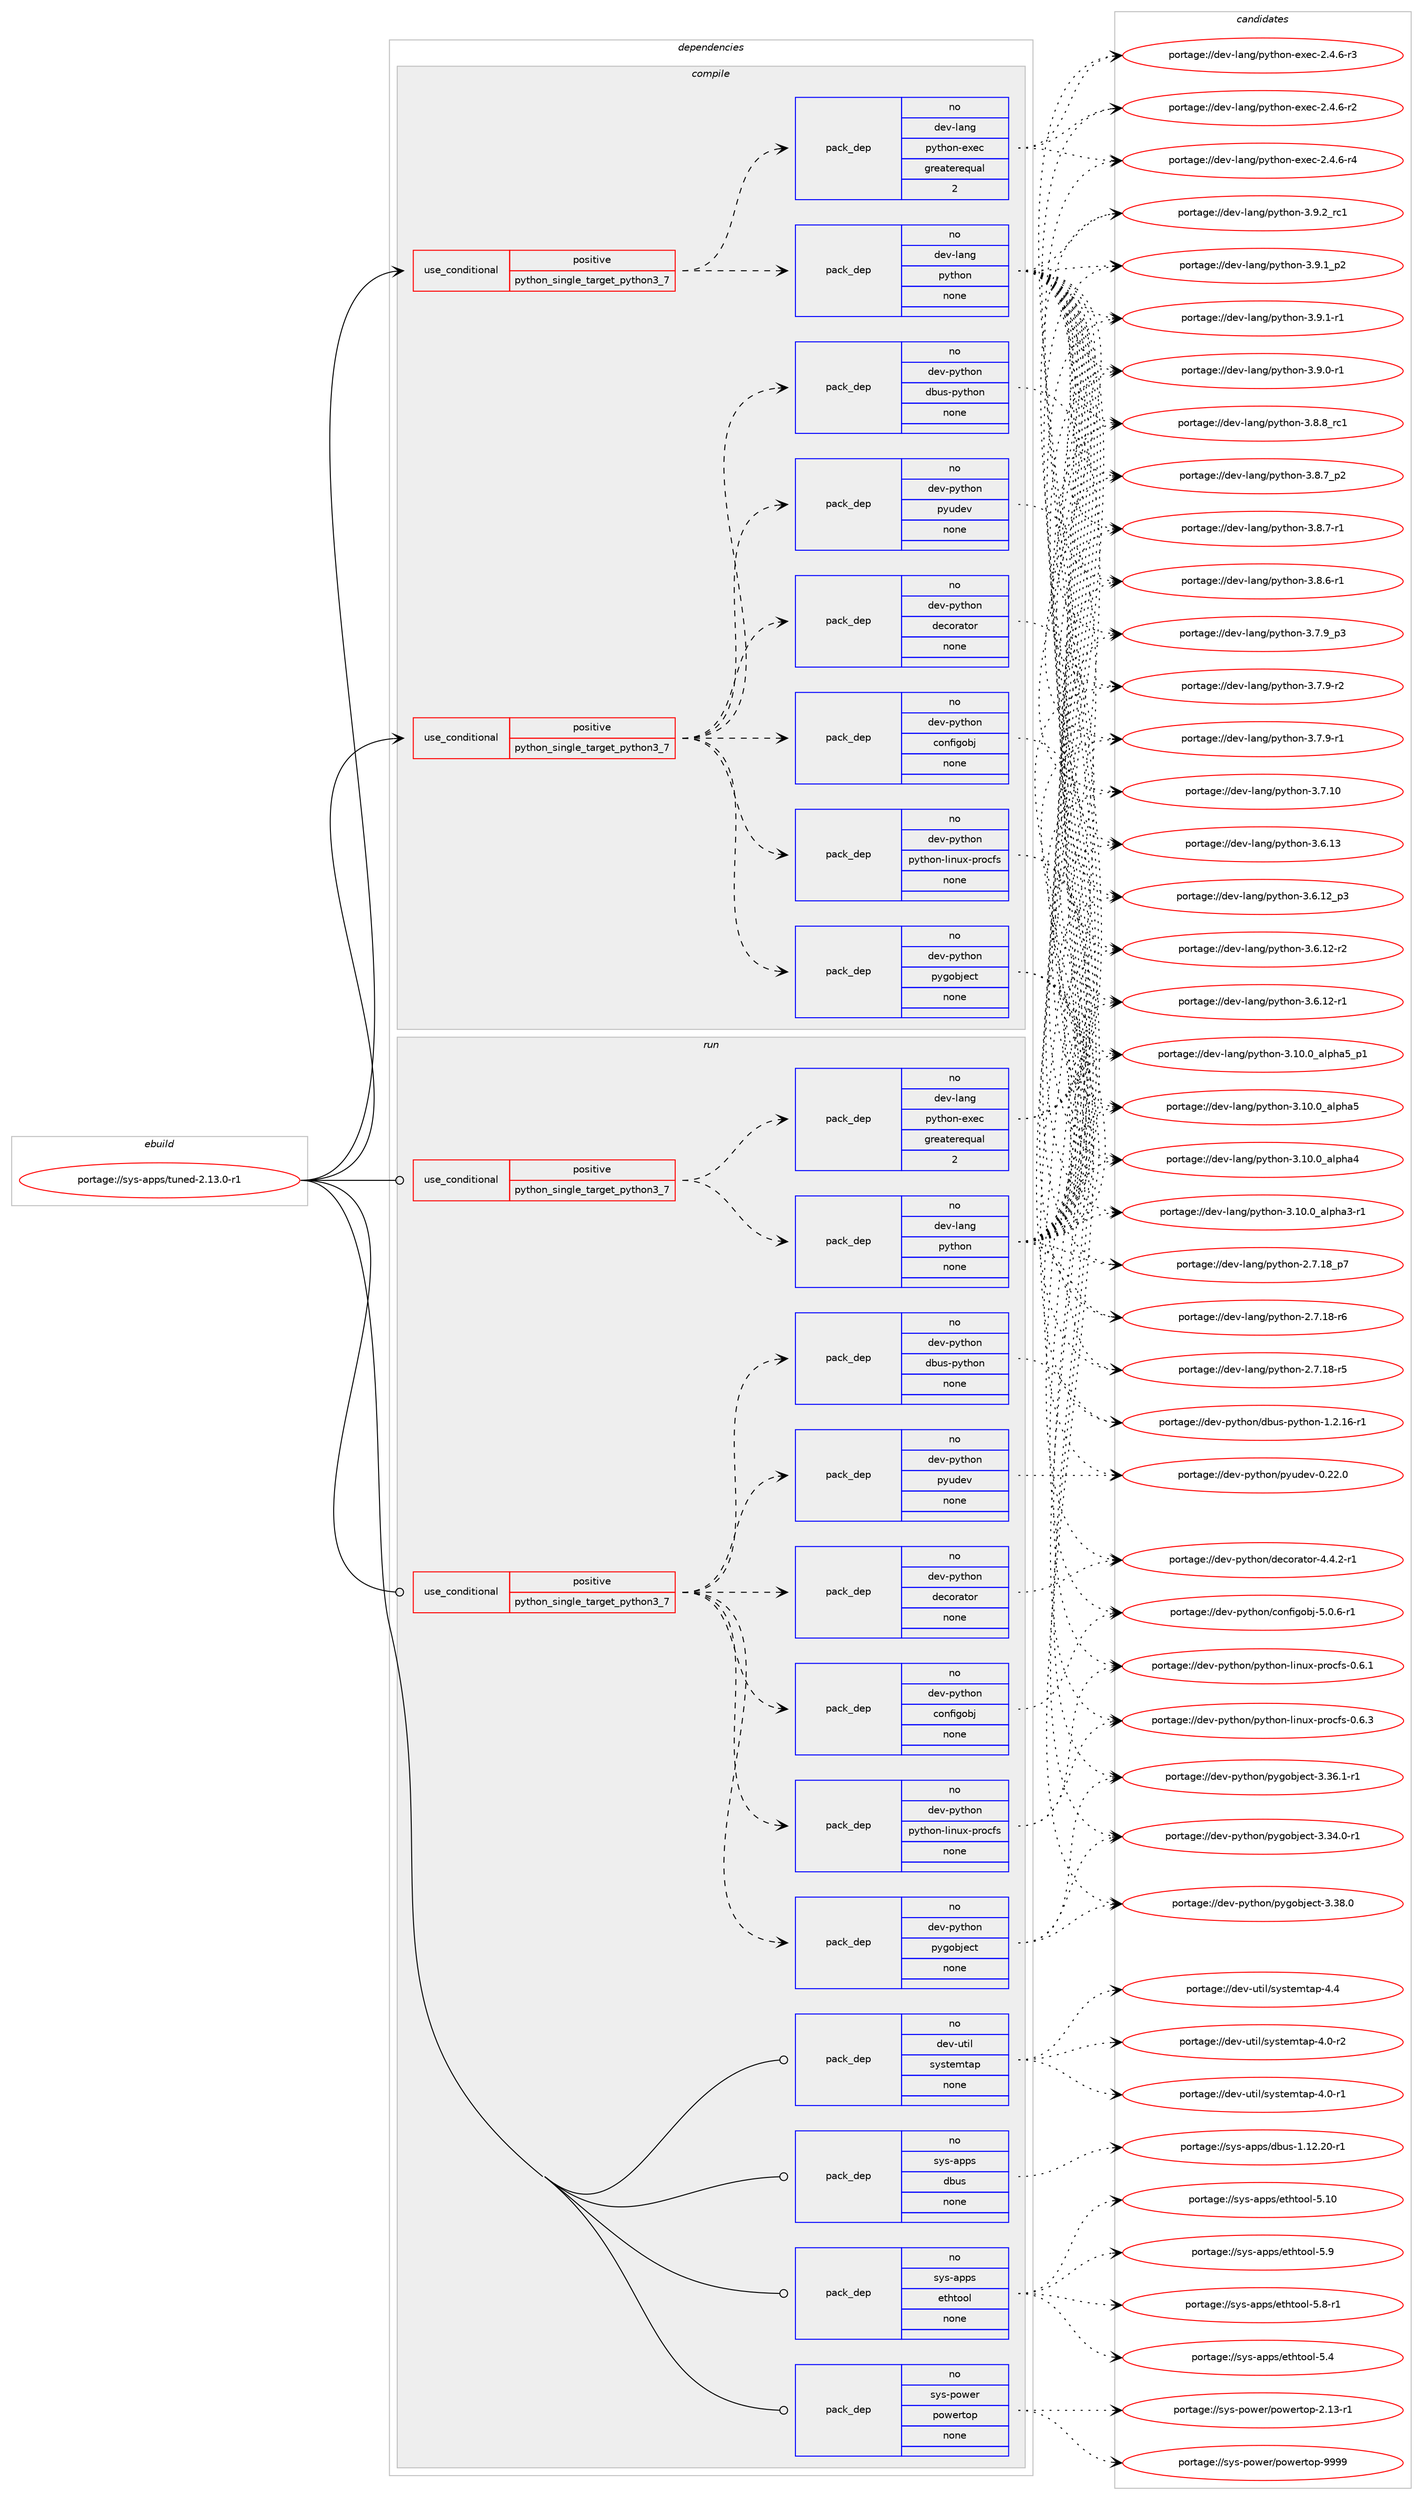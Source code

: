 digraph prolog {

# *************
# Graph options
# *************

newrank=true;
concentrate=true;
compound=true;
graph [rankdir=LR,fontname=Helvetica,fontsize=10,ranksep=1.5];#, ranksep=2.5, nodesep=0.2];
edge  [arrowhead=vee];
node  [fontname=Helvetica,fontsize=10];

# **********
# The ebuild
# **********

subgraph cluster_leftcol {
color=gray;
rank=same;
label=<<i>ebuild</i>>;
id [label="portage://sys-apps/tuned-2.13.0-r1", color=red, width=4, href="../sys-apps/tuned-2.13.0-r1.svg"];
}

# ****************
# The dependencies
# ****************

subgraph cluster_midcol {
color=gray;
label=<<i>dependencies</i>>;
subgraph cluster_compile {
fillcolor="#eeeeee";
style=filled;
label=<<i>compile</i>>;
subgraph cond1932 {
dependency7011 [label=<<TABLE BORDER="0" CELLBORDER="1" CELLSPACING="0" CELLPADDING="4"><TR><TD ROWSPAN="3" CELLPADDING="10">use_conditional</TD></TR><TR><TD>positive</TD></TR><TR><TD>python_single_target_python3_7</TD></TR></TABLE>>, shape=none, color=red];
subgraph pack5004 {
dependency7012 [label=<<TABLE BORDER="0" CELLBORDER="1" CELLSPACING="0" CELLPADDING="4" WIDTH="220"><TR><TD ROWSPAN="6" CELLPADDING="30">pack_dep</TD></TR><TR><TD WIDTH="110">no</TD></TR><TR><TD>dev-lang</TD></TR><TR><TD>python</TD></TR><TR><TD>none</TD></TR><TR><TD></TD></TR></TABLE>>, shape=none, color=blue];
}
dependency7011:e -> dependency7012:w [weight=20,style="dashed",arrowhead="vee"];
subgraph pack5005 {
dependency7013 [label=<<TABLE BORDER="0" CELLBORDER="1" CELLSPACING="0" CELLPADDING="4" WIDTH="220"><TR><TD ROWSPAN="6" CELLPADDING="30">pack_dep</TD></TR><TR><TD WIDTH="110">no</TD></TR><TR><TD>dev-lang</TD></TR><TR><TD>python-exec</TD></TR><TR><TD>greaterequal</TD></TR><TR><TD>2</TD></TR></TABLE>>, shape=none, color=blue];
}
dependency7011:e -> dependency7013:w [weight=20,style="dashed",arrowhead="vee"];
}
id:e -> dependency7011:w [weight=20,style="solid",arrowhead="vee"];
subgraph cond1933 {
dependency7014 [label=<<TABLE BORDER="0" CELLBORDER="1" CELLSPACING="0" CELLPADDING="4"><TR><TD ROWSPAN="3" CELLPADDING="10">use_conditional</TD></TR><TR><TD>positive</TD></TR><TR><TD>python_single_target_python3_7</TD></TR></TABLE>>, shape=none, color=red];
subgraph pack5006 {
dependency7015 [label=<<TABLE BORDER="0" CELLBORDER="1" CELLSPACING="0" CELLPADDING="4" WIDTH="220"><TR><TD ROWSPAN="6" CELLPADDING="30">pack_dep</TD></TR><TR><TD WIDTH="110">no</TD></TR><TR><TD>dev-python</TD></TR><TR><TD>configobj</TD></TR><TR><TD>none</TD></TR><TR><TD></TD></TR></TABLE>>, shape=none, color=blue];
}
dependency7014:e -> dependency7015:w [weight=20,style="dashed",arrowhead="vee"];
subgraph pack5007 {
dependency7016 [label=<<TABLE BORDER="0" CELLBORDER="1" CELLSPACING="0" CELLPADDING="4" WIDTH="220"><TR><TD ROWSPAN="6" CELLPADDING="30">pack_dep</TD></TR><TR><TD WIDTH="110">no</TD></TR><TR><TD>dev-python</TD></TR><TR><TD>decorator</TD></TR><TR><TD>none</TD></TR><TR><TD></TD></TR></TABLE>>, shape=none, color=blue];
}
dependency7014:e -> dependency7016:w [weight=20,style="dashed",arrowhead="vee"];
subgraph pack5008 {
dependency7017 [label=<<TABLE BORDER="0" CELLBORDER="1" CELLSPACING="0" CELLPADDING="4" WIDTH="220"><TR><TD ROWSPAN="6" CELLPADDING="30">pack_dep</TD></TR><TR><TD WIDTH="110">no</TD></TR><TR><TD>dev-python</TD></TR><TR><TD>pyudev</TD></TR><TR><TD>none</TD></TR><TR><TD></TD></TR></TABLE>>, shape=none, color=blue];
}
dependency7014:e -> dependency7017:w [weight=20,style="dashed",arrowhead="vee"];
subgraph pack5009 {
dependency7018 [label=<<TABLE BORDER="0" CELLBORDER="1" CELLSPACING="0" CELLPADDING="4" WIDTH="220"><TR><TD ROWSPAN="6" CELLPADDING="30">pack_dep</TD></TR><TR><TD WIDTH="110">no</TD></TR><TR><TD>dev-python</TD></TR><TR><TD>dbus-python</TD></TR><TR><TD>none</TD></TR><TR><TD></TD></TR></TABLE>>, shape=none, color=blue];
}
dependency7014:e -> dependency7018:w [weight=20,style="dashed",arrowhead="vee"];
subgraph pack5010 {
dependency7019 [label=<<TABLE BORDER="0" CELLBORDER="1" CELLSPACING="0" CELLPADDING="4" WIDTH="220"><TR><TD ROWSPAN="6" CELLPADDING="30">pack_dep</TD></TR><TR><TD WIDTH="110">no</TD></TR><TR><TD>dev-python</TD></TR><TR><TD>pygobject</TD></TR><TR><TD>none</TD></TR><TR><TD></TD></TR></TABLE>>, shape=none, color=blue];
}
dependency7014:e -> dependency7019:w [weight=20,style="dashed",arrowhead="vee"];
subgraph pack5011 {
dependency7020 [label=<<TABLE BORDER="0" CELLBORDER="1" CELLSPACING="0" CELLPADDING="4" WIDTH="220"><TR><TD ROWSPAN="6" CELLPADDING="30">pack_dep</TD></TR><TR><TD WIDTH="110">no</TD></TR><TR><TD>dev-python</TD></TR><TR><TD>python-linux-procfs</TD></TR><TR><TD>none</TD></TR><TR><TD></TD></TR></TABLE>>, shape=none, color=blue];
}
dependency7014:e -> dependency7020:w [weight=20,style="dashed",arrowhead="vee"];
}
id:e -> dependency7014:w [weight=20,style="solid",arrowhead="vee"];
}
subgraph cluster_compileandrun {
fillcolor="#eeeeee";
style=filled;
label=<<i>compile and run</i>>;
}
subgraph cluster_run {
fillcolor="#eeeeee";
style=filled;
label=<<i>run</i>>;
subgraph cond1934 {
dependency7021 [label=<<TABLE BORDER="0" CELLBORDER="1" CELLSPACING="0" CELLPADDING="4"><TR><TD ROWSPAN="3" CELLPADDING="10">use_conditional</TD></TR><TR><TD>positive</TD></TR><TR><TD>python_single_target_python3_7</TD></TR></TABLE>>, shape=none, color=red];
subgraph pack5012 {
dependency7022 [label=<<TABLE BORDER="0" CELLBORDER="1" CELLSPACING="0" CELLPADDING="4" WIDTH="220"><TR><TD ROWSPAN="6" CELLPADDING="30">pack_dep</TD></TR><TR><TD WIDTH="110">no</TD></TR><TR><TD>dev-lang</TD></TR><TR><TD>python</TD></TR><TR><TD>none</TD></TR><TR><TD></TD></TR></TABLE>>, shape=none, color=blue];
}
dependency7021:e -> dependency7022:w [weight=20,style="dashed",arrowhead="vee"];
subgraph pack5013 {
dependency7023 [label=<<TABLE BORDER="0" CELLBORDER="1" CELLSPACING="0" CELLPADDING="4" WIDTH="220"><TR><TD ROWSPAN="6" CELLPADDING="30">pack_dep</TD></TR><TR><TD WIDTH="110">no</TD></TR><TR><TD>dev-lang</TD></TR><TR><TD>python-exec</TD></TR><TR><TD>greaterequal</TD></TR><TR><TD>2</TD></TR></TABLE>>, shape=none, color=blue];
}
dependency7021:e -> dependency7023:w [weight=20,style="dashed",arrowhead="vee"];
}
id:e -> dependency7021:w [weight=20,style="solid",arrowhead="odot"];
subgraph cond1935 {
dependency7024 [label=<<TABLE BORDER="0" CELLBORDER="1" CELLSPACING="0" CELLPADDING="4"><TR><TD ROWSPAN="3" CELLPADDING="10">use_conditional</TD></TR><TR><TD>positive</TD></TR><TR><TD>python_single_target_python3_7</TD></TR></TABLE>>, shape=none, color=red];
subgraph pack5014 {
dependency7025 [label=<<TABLE BORDER="0" CELLBORDER="1" CELLSPACING="0" CELLPADDING="4" WIDTH="220"><TR><TD ROWSPAN="6" CELLPADDING="30">pack_dep</TD></TR><TR><TD WIDTH="110">no</TD></TR><TR><TD>dev-python</TD></TR><TR><TD>configobj</TD></TR><TR><TD>none</TD></TR><TR><TD></TD></TR></TABLE>>, shape=none, color=blue];
}
dependency7024:e -> dependency7025:w [weight=20,style="dashed",arrowhead="vee"];
subgraph pack5015 {
dependency7026 [label=<<TABLE BORDER="0" CELLBORDER="1" CELLSPACING="0" CELLPADDING="4" WIDTH="220"><TR><TD ROWSPAN="6" CELLPADDING="30">pack_dep</TD></TR><TR><TD WIDTH="110">no</TD></TR><TR><TD>dev-python</TD></TR><TR><TD>decorator</TD></TR><TR><TD>none</TD></TR><TR><TD></TD></TR></TABLE>>, shape=none, color=blue];
}
dependency7024:e -> dependency7026:w [weight=20,style="dashed",arrowhead="vee"];
subgraph pack5016 {
dependency7027 [label=<<TABLE BORDER="0" CELLBORDER="1" CELLSPACING="0" CELLPADDING="4" WIDTH="220"><TR><TD ROWSPAN="6" CELLPADDING="30">pack_dep</TD></TR><TR><TD WIDTH="110">no</TD></TR><TR><TD>dev-python</TD></TR><TR><TD>pyudev</TD></TR><TR><TD>none</TD></TR><TR><TD></TD></TR></TABLE>>, shape=none, color=blue];
}
dependency7024:e -> dependency7027:w [weight=20,style="dashed",arrowhead="vee"];
subgraph pack5017 {
dependency7028 [label=<<TABLE BORDER="0" CELLBORDER="1" CELLSPACING="0" CELLPADDING="4" WIDTH="220"><TR><TD ROWSPAN="6" CELLPADDING="30">pack_dep</TD></TR><TR><TD WIDTH="110">no</TD></TR><TR><TD>dev-python</TD></TR><TR><TD>dbus-python</TD></TR><TR><TD>none</TD></TR><TR><TD></TD></TR></TABLE>>, shape=none, color=blue];
}
dependency7024:e -> dependency7028:w [weight=20,style="dashed",arrowhead="vee"];
subgraph pack5018 {
dependency7029 [label=<<TABLE BORDER="0" CELLBORDER="1" CELLSPACING="0" CELLPADDING="4" WIDTH="220"><TR><TD ROWSPAN="6" CELLPADDING="30">pack_dep</TD></TR><TR><TD WIDTH="110">no</TD></TR><TR><TD>dev-python</TD></TR><TR><TD>pygobject</TD></TR><TR><TD>none</TD></TR><TR><TD></TD></TR></TABLE>>, shape=none, color=blue];
}
dependency7024:e -> dependency7029:w [weight=20,style="dashed",arrowhead="vee"];
subgraph pack5019 {
dependency7030 [label=<<TABLE BORDER="0" CELLBORDER="1" CELLSPACING="0" CELLPADDING="4" WIDTH="220"><TR><TD ROWSPAN="6" CELLPADDING="30">pack_dep</TD></TR><TR><TD WIDTH="110">no</TD></TR><TR><TD>dev-python</TD></TR><TR><TD>python-linux-procfs</TD></TR><TR><TD>none</TD></TR><TR><TD></TD></TR></TABLE>>, shape=none, color=blue];
}
dependency7024:e -> dependency7030:w [weight=20,style="dashed",arrowhead="vee"];
}
id:e -> dependency7024:w [weight=20,style="solid",arrowhead="odot"];
subgraph pack5020 {
dependency7031 [label=<<TABLE BORDER="0" CELLBORDER="1" CELLSPACING="0" CELLPADDING="4" WIDTH="220"><TR><TD ROWSPAN="6" CELLPADDING="30">pack_dep</TD></TR><TR><TD WIDTH="110">no</TD></TR><TR><TD>dev-util</TD></TR><TR><TD>systemtap</TD></TR><TR><TD>none</TD></TR><TR><TD></TD></TR></TABLE>>, shape=none, color=blue];
}
id:e -> dependency7031:w [weight=20,style="solid",arrowhead="odot"];
subgraph pack5021 {
dependency7032 [label=<<TABLE BORDER="0" CELLBORDER="1" CELLSPACING="0" CELLPADDING="4" WIDTH="220"><TR><TD ROWSPAN="6" CELLPADDING="30">pack_dep</TD></TR><TR><TD WIDTH="110">no</TD></TR><TR><TD>sys-apps</TD></TR><TR><TD>dbus</TD></TR><TR><TD>none</TD></TR><TR><TD></TD></TR></TABLE>>, shape=none, color=blue];
}
id:e -> dependency7032:w [weight=20,style="solid",arrowhead="odot"];
subgraph pack5022 {
dependency7033 [label=<<TABLE BORDER="0" CELLBORDER="1" CELLSPACING="0" CELLPADDING="4" WIDTH="220"><TR><TD ROWSPAN="6" CELLPADDING="30">pack_dep</TD></TR><TR><TD WIDTH="110">no</TD></TR><TR><TD>sys-apps</TD></TR><TR><TD>ethtool</TD></TR><TR><TD>none</TD></TR><TR><TD></TD></TR></TABLE>>, shape=none, color=blue];
}
id:e -> dependency7033:w [weight=20,style="solid",arrowhead="odot"];
subgraph pack5023 {
dependency7034 [label=<<TABLE BORDER="0" CELLBORDER="1" CELLSPACING="0" CELLPADDING="4" WIDTH="220"><TR><TD ROWSPAN="6" CELLPADDING="30">pack_dep</TD></TR><TR><TD WIDTH="110">no</TD></TR><TR><TD>sys-power</TD></TR><TR><TD>powertop</TD></TR><TR><TD>none</TD></TR><TR><TD></TD></TR></TABLE>>, shape=none, color=blue];
}
id:e -> dependency7034:w [weight=20,style="solid",arrowhead="odot"];
}
}

# **************
# The candidates
# **************

subgraph cluster_choices {
rank=same;
color=gray;
label=<<i>candidates</i>>;

subgraph choice5004 {
color=black;
nodesep=1;
choice100101118451089711010347112121116104111110455146574650951149949 [label="portage://dev-lang/python-3.9.2_rc1", color=red, width=4,href="../dev-lang/python-3.9.2_rc1.svg"];
choice1001011184510897110103471121211161041111104551465746499511250 [label="portage://dev-lang/python-3.9.1_p2", color=red, width=4,href="../dev-lang/python-3.9.1_p2.svg"];
choice1001011184510897110103471121211161041111104551465746494511449 [label="portage://dev-lang/python-3.9.1-r1", color=red, width=4,href="../dev-lang/python-3.9.1-r1.svg"];
choice1001011184510897110103471121211161041111104551465746484511449 [label="portage://dev-lang/python-3.9.0-r1", color=red, width=4,href="../dev-lang/python-3.9.0-r1.svg"];
choice100101118451089711010347112121116104111110455146564656951149949 [label="portage://dev-lang/python-3.8.8_rc1", color=red, width=4,href="../dev-lang/python-3.8.8_rc1.svg"];
choice1001011184510897110103471121211161041111104551465646559511250 [label="portage://dev-lang/python-3.8.7_p2", color=red, width=4,href="../dev-lang/python-3.8.7_p2.svg"];
choice1001011184510897110103471121211161041111104551465646554511449 [label="portage://dev-lang/python-3.8.7-r1", color=red, width=4,href="../dev-lang/python-3.8.7-r1.svg"];
choice1001011184510897110103471121211161041111104551465646544511449 [label="portage://dev-lang/python-3.8.6-r1", color=red, width=4,href="../dev-lang/python-3.8.6-r1.svg"];
choice1001011184510897110103471121211161041111104551465546579511251 [label="portage://dev-lang/python-3.7.9_p3", color=red, width=4,href="../dev-lang/python-3.7.9_p3.svg"];
choice1001011184510897110103471121211161041111104551465546574511450 [label="portage://dev-lang/python-3.7.9-r2", color=red, width=4,href="../dev-lang/python-3.7.9-r2.svg"];
choice1001011184510897110103471121211161041111104551465546574511449 [label="portage://dev-lang/python-3.7.9-r1", color=red, width=4,href="../dev-lang/python-3.7.9-r1.svg"];
choice10010111845108971101034711212111610411111045514655464948 [label="portage://dev-lang/python-3.7.10", color=red, width=4,href="../dev-lang/python-3.7.10.svg"];
choice10010111845108971101034711212111610411111045514654464951 [label="portage://dev-lang/python-3.6.13", color=red, width=4,href="../dev-lang/python-3.6.13.svg"];
choice100101118451089711010347112121116104111110455146544649509511251 [label="portage://dev-lang/python-3.6.12_p3", color=red, width=4,href="../dev-lang/python-3.6.12_p3.svg"];
choice100101118451089711010347112121116104111110455146544649504511450 [label="portage://dev-lang/python-3.6.12-r2", color=red, width=4,href="../dev-lang/python-3.6.12-r2.svg"];
choice100101118451089711010347112121116104111110455146544649504511449 [label="portage://dev-lang/python-3.6.12-r1", color=red, width=4,href="../dev-lang/python-3.6.12-r1.svg"];
choice10010111845108971101034711212111610411111045514649484648959710811210497539511249 [label="portage://dev-lang/python-3.10.0_alpha5_p1", color=red, width=4,href="../dev-lang/python-3.10.0_alpha5_p1.svg"];
choice1001011184510897110103471121211161041111104551464948464895971081121049753 [label="portage://dev-lang/python-3.10.0_alpha5", color=red, width=4,href="../dev-lang/python-3.10.0_alpha5.svg"];
choice1001011184510897110103471121211161041111104551464948464895971081121049752 [label="portage://dev-lang/python-3.10.0_alpha4", color=red, width=4,href="../dev-lang/python-3.10.0_alpha4.svg"];
choice10010111845108971101034711212111610411111045514649484648959710811210497514511449 [label="portage://dev-lang/python-3.10.0_alpha3-r1", color=red, width=4,href="../dev-lang/python-3.10.0_alpha3-r1.svg"];
choice100101118451089711010347112121116104111110455046554649569511255 [label="portage://dev-lang/python-2.7.18_p7", color=red, width=4,href="../dev-lang/python-2.7.18_p7.svg"];
choice100101118451089711010347112121116104111110455046554649564511454 [label="portage://dev-lang/python-2.7.18-r6", color=red, width=4,href="../dev-lang/python-2.7.18-r6.svg"];
choice100101118451089711010347112121116104111110455046554649564511453 [label="portage://dev-lang/python-2.7.18-r5", color=red, width=4,href="../dev-lang/python-2.7.18-r5.svg"];
dependency7012:e -> choice100101118451089711010347112121116104111110455146574650951149949:w [style=dotted,weight="100"];
dependency7012:e -> choice1001011184510897110103471121211161041111104551465746499511250:w [style=dotted,weight="100"];
dependency7012:e -> choice1001011184510897110103471121211161041111104551465746494511449:w [style=dotted,weight="100"];
dependency7012:e -> choice1001011184510897110103471121211161041111104551465746484511449:w [style=dotted,weight="100"];
dependency7012:e -> choice100101118451089711010347112121116104111110455146564656951149949:w [style=dotted,weight="100"];
dependency7012:e -> choice1001011184510897110103471121211161041111104551465646559511250:w [style=dotted,weight="100"];
dependency7012:e -> choice1001011184510897110103471121211161041111104551465646554511449:w [style=dotted,weight="100"];
dependency7012:e -> choice1001011184510897110103471121211161041111104551465646544511449:w [style=dotted,weight="100"];
dependency7012:e -> choice1001011184510897110103471121211161041111104551465546579511251:w [style=dotted,weight="100"];
dependency7012:e -> choice1001011184510897110103471121211161041111104551465546574511450:w [style=dotted,weight="100"];
dependency7012:e -> choice1001011184510897110103471121211161041111104551465546574511449:w [style=dotted,weight="100"];
dependency7012:e -> choice10010111845108971101034711212111610411111045514655464948:w [style=dotted,weight="100"];
dependency7012:e -> choice10010111845108971101034711212111610411111045514654464951:w [style=dotted,weight="100"];
dependency7012:e -> choice100101118451089711010347112121116104111110455146544649509511251:w [style=dotted,weight="100"];
dependency7012:e -> choice100101118451089711010347112121116104111110455146544649504511450:w [style=dotted,weight="100"];
dependency7012:e -> choice100101118451089711010347112121116104111110455146544649504511449:w [style=dotted,weight="100"];
dependency7012:e -> choice10010111845108971101034711212111610411111045514649484648959710811210497539511249:w [style=dotted,weight="100"];
dependency7012:e -> choice1001011184510897110103471121211161041111104551464948464895971081121049753:w [style=dotted,weight="100"];
dependency7012:e -> choice1001011184510897110103471121211161041111104551464948464895971081121049752:w [style=dotted,weight="100"];
dependency7012:e -> choice10010111845108971101034711212111610411111045514649484648959710811210497514511449:w [style=dotted,weight="100"];
dependency7012:e -> choice100101118451089711010347112121116104111110455046554649569511255:w [style=dotted,weight="100"];
dependency7012:e -> choice100101118451089711010347112121116104111110455046554649564511454:w [style=dotted,weight="100"];
dependency7012:e -> choice100101118451089711010347112121116104111110455046554649564511453:w [style=dotted,weight="100"];
}
subgraph choice5005 {
color=black;
nodesep=1;
choice10010111845108971101034711212111610411111045101120101994550465246544511452 [label="portage://dev-lang/python-exec-2.4.6-r4", color=red, width=4,href="../dev-lang/python-exec-2.4.6-r4.svg"];
choice10010111845108971101034711212111610411111045101120101994550465246544511451 [label="portage://dev-lang/python-exec-2.4.6-r3", color=red, width=4,href="../dev-lang/python-exec-2.4.6-r3.svg"];
choice10010111845108971101034711212111610411111045101120101994550465246544511450 [label="portage://dev-lang/python-exec-2.4.6-r2", color=red, width=4,href="../dev-lang/python-exec-2.4.6-r2.svg"];
dependency7013:e -> choice10010111845108971101034711212111610411111045101120101994550465246544511452:w [style=dotted,weight="100"];
dependency7013:e -> choice10010111845108971101034711212111610411111045101120101994550465246544511451:w [style=dotted,weight="100"];
dependency7013:e -> choice10010111845108971101034711212111610411111045101120101994550465246544511450:w [style=dotted,weight="100"];
}
subgraph choice5006 {
color=black;
nodesep=1;
choice100101118451121211161041111104799111110102105103111981064553464846544511449 [label="portage://dev-python/configobj-5.0.6-r1", color=red, width=4,href="../dev-python/configobj-5.0.6-r1.svg"];
dependency7015:e -> choice100101118451121211161041111104799111110102105103111981064553464846544511449:w [style=dotted,weight="100"];
}
subgraph choice5007 {
color=black;
nodesep=1;
choice100101118451121211161041111104710010199111114971161111144552465246504511449 [label="portage://dev-python/decorator-4.4.2-r1", color=red, width=4,href="../dev-python/decorator-4.4.2-r1.svg"];
dependency7016:e -> choice100101118451121211161041111104710010199111114971161111144552465246504511449:w [style=dotted,weight="100"];
}
subgraph choice5008 {
color=black;
nodesep=1;
choice100101118451121211161041111104711212111710010111845484650504648 [label="portage://dev-python/pyudev-0.22.0", color=red, width=4,href="../dev-python/pyudev-0.22.0.svg"];
dependency7017:e -> choice100101118451121211161041111104711212111710010111845484650504648:w [style=dotted,weight="100"];
}
subgraph choice5009 {
color=black;
nodesep=1;
choice10010111845112121116104111110471009811711545112121116104111110454946504649544511449 [label="portage://dev-python/dbus-python-1.2.16-r1", color=red, width=4,href="../dev-python/dbus-python-1.2.16-r1.svg"];
dependency7018:e -> choice10010111845112121116104111110471009811711545112121116104111110454946504649544511449:w [style=dotted,weight="100"];
}
subgraph choice5010 {
color=black;
nodesep=1;
choice1001011184511212111610411111047112121103111981061019911645514651564648 [label="portage://dev-python/pygobject-3.38.0", color=red, width=4,href="../dev-python/pygobject-3.38.0.svg"];
choice10010111845112121116104111110471121211031119810610199116455146515446494511449 [label="portage://dev-python/pygobject-3.36.1-r1", color=red, width=4,href="../dev-python/pygobject-3.36.1-r1.svg"];
choice10010111845112121116104111110471121211031119810610199116455146515246484511449 [label="portage://dev-python/pygobject-3.34.0-r1", color=red, width=4,href="../dev-python/pygobject-3.34.0-r1.svg"];
dependency7019:e -> choice1001011184511212111610411111047112121103111981061019911645514651564648:w [style=dotted,weight="100"];
dependency7019:e -> choice10010111845112121116104111110471121211031119810610199116455146515446494511449:w [style=dotted,weight="100"];
dependency7019:e -> choice10010111845112121116104111110471121211031119810610199116455146515246484511449:w [style=dotted,weight="100"];
}
subgraph choice5011 {
color=black;
nodesep=1;
choice1001011184511212111610411111047112121116104111110451081051101171204511211411199102115454846544651 [label="portage://dev-python/python-linux-procfs-0.6.3", color=red, width=4,href="../dev-python/python-linux-procfs-0.6.3.svg"];
choice1001011184511212111610411111047112121116104111110451081051101171204511211411199102115454846544649 [label="portage://dev-python/python-linux-procfs-0.6.1", color=red, width=4,href="../dev-python/python-linux-procfs-0.6.1.svg"];
dependency7020:e -> choice1001011184511212111610411111047112121116104111110451081051101171204511211411199102115454846544651:w [style=dotted,weight="100"];
dependency7020:e -> choice1001011184511212111610411111047112121116104111110451081051101171204511211411199102115454846544649:w [style=dotted,weight="100"];
}
subgraph choice5012 {
color=black;
nodesep=1;
choice100101118451089711010347112121116104111110455146574650951149949 [label="portage://dev-lang/python-3.9.2_rc1", color=red, width=4,href="../dev-lang/python-3.9.2_rc1.svg"];
choice1001011184510897110103471121211161041111104551465746499511250 [label="portage://dev-lang/python-3.9.1_p2", color=red, width=4,href="../dev-lang/python-3.9.1_p2.svg"];
choice1001011184510897110103471121211161041111104551465746494511449 [label="portage://dev-lang/python-3.9.1-r1", color=red, width=4,href="../dev-lang/python-3.9.1-r1.svg"];
choice1001011184510897110103471121211161041111104551465746484511449 [label="portage://dev-lang/python-3.9.0-r1", color=red, width=4,href="../dev-lang/python-3.9.0-r1.svg"];
choice100101118451089711010347112121116104111110455146564656951149949 [label="portage://dev-lang/python-3.8.8_rc1", color=red, width=4,href="../dev-lang/python-3.8.8_rc1.svg"];
choice1001011184510897110103471121211161041111104551465646559511250 [label="portage://dev-lang/python-3.8.7_p2", color=red, width=4,href="../dev-lang/python-3.8.7_p2.svg"];
choice1001011184510897110103471121211161041111104551465646554511449 [label="portage://dev-lang/python-3.8.7-r1", color=red, width=4,href="../dev-lang/python-3.8.7-r1.svg"];
choice1001011184510897110103471121211161041111104551465646544511449 [label="portage://dev-lang/python-3.8.6-r1", color=red, width=4,href="../dev-lang/python-3.8.6-r1.svg"];
choice1001011184510897110103471121211161041111104551465546579511251 [label="portage://dev-lang/python-3.7.9_p3", color=red, width=4,href="../dev-lang/python-3.7.9_p3.svg"];
choice1001011184510897110103471121211161041111104551465546574511450 [label="portage://dev-lang/python-3.7.9-r2", color=red, width=4,href="../dev-lang/python-3.7.9-r2.svg"];
choice1001011184510897110103471121211161041111104551465546574511449 [label="portage://dev-lang/python-3.7.9-r1", color=red, width=4,href="../dev-lang/python-3.7.9-r1.svg"];
choice10010111845108971101034711212111610411111045514655464948 [label="portage://dev-lang/python-3.7.10", color=red, width=4,href="../dev-lang/python-3.7.10.svg"];
choice10010111845108971101034711212111610411111045514654464951 [label="portage://dev-lang/python-3.6.13", color=red, width=4,href="../dev-lang/python-3.6.13.svg"];
choice100101118451089711010347112121116104111110455146544649509511251 [label="portage://dev-lang/python-3.6.12_p3", color=red, width=4,href="../dev-lang/python-3.6.12_p3.svg"];
choice100101118451089711010347112121116104111110455146544649504511450 [label="portage://dev-lang/python-3.6.12-r2", color=red, width=4,href="../dev-lang/python-3.6.12-r2.svg"];
choice100101118451089711010347112121116104111110455146544649504511449 [label="portage://dev-lang/python-3.6.12-r1", color=red, width=4,href="../dev-lang/python-3.6.12-r1.svg"];
choice10010111845108971101034711212111610411111045514649484648959710811210497539511249 [label="portage://dev-lang/python-3.10.0_alpha5_p1", color=red, width=4,href="../dev-lang/python-3.10.0_alpha5_p1.svg"];
choice1001011184510897110103471121211161041111104551464948464895971081121049753 [label="portage://dev-lang/python-3.10.0_alpha5", color=red, width=4,href="../dev-lang/python-3.10.0_alpha5.svg"];
choice1001011184510897110103471121211161041111104551464948464895971081121049752 [label="portage://dev-lang/python-3.10.0_alpha4", color=red, width=4,href="../dev-lang/python-3.10.0_alpha4.svg"];
choice10010111845108971101034711212111610411111045514649484648959710811210497514511449 [label="portage://dev-lang/python-3.10.0_alpha3-r1", color=red, width=4,href="../dev-lang/python-3.10.0_alpha3-r1.svg"];
choice100101118451089711010347112121116104111110455046554649569511255 [label="portage://dev-lang/python-2.7.18_p7", color=red, width=4,href="../dev-lang/python-2.7.18_p7.svg"];
choice100101118451089711010347112121116104111110455046554649564511454 [label="portage://dev-lang/python-2.7.18-r6", color=red, width=4,href="../dev-lang/python-2.7.18-r6.svg"];
choice100101118451089711010347112121116104111110455046554649564511453 [label="portage://dev-lang/python-2.7.18-r5", color=red, width=4,href="../dev-lang/python-2.7.18-r5.svg"];
dependency7022:e -> choice100101118451089711010347112121116104111110455146574650951149949:w [style=dotted,weight="100"];
dependency7022:e -> choice1001011184510897110103471121211161041111104551465746499511250:w [style=dotted,weight="100"];
dependency7022:e -> choice1001011184510897110103471121211161041111104551465746494511449:w [style=dotted,weight="100"];
dependency7022:e -> choice1001011184510897110103471121211161041111104551465746484511449:w [style=dotted,weight="100"];
dependency7022:e -> choice100101118451089711010347112121116104111110455146564656951149949:w [style=dotted,weight="100"];
dependency7022:e -> choice1001011184510897110103471121211161041111104551465646559511250:w [style=dotted,weight="100"];
dependency7022:e -> choice1001011184510897110103471121211161041111104551465646554511449:w [style=dotted,weight="100"];
dependency7022:e -> choice1001011184510897110103471121211161041111104551465646544511449:w [style=dotted,weight="100"];
dependency7022:e -> choice1001011184510897110103471121211161041111104551465546579511251:w [style=dotted,weight="100"];
dependency7022:e -> choice1001011184510897110103471121211161041111104551465546574511450:w [style=dotted,weight="100"];
dependency7022:e -> choice1001011184510897110103471121211161041111104551465546574511449:w [style=dotted,weight="100"];
dependency7022:e -> choice10010111845108971101034711212111610411111045514655464948:w [style=dotted,weight="100"];
dependency7022:e -> choice10010111845108971101034711212111610411111045514654464951:w [style=dotted,weight="100"];
dependency7022:e -> choice100101118451089711010347112121116104111110455146544649509511251:w [style=dotted,weight="100"];
dependency7022:e -> choice100101118451089711010347112121116104111110455146544649504511450:w [style=dotted,weight="100"];
dependency7022:e -> choice100101118451089711010347112121116104111110455146544649504511449:w [style=dotted,weight="100"];
dependency7022:e -> choice10010111845108971101034711212111610411111045514649484648959710811210497539511249:w [style=dotted,weight="100"];
dependency7022:e -> choice1001011184510897110103471121211161041111104551464948464895971081121049753:w [style=dotted,weight="100"];
dependency7022:e -> choice1001011184510897110103471121211161041111104551464948464895971081121049752:w [style=dotted,weight="100"];
dependency7022:e -> choice10010111845108971101034711212111610411111045514649484648959710811210497514511449:w [style=dotted,weight="100"];
dependency7022:e -> choice100101118451089711010347112121116104111110455046554649569511255:w [style=dotted,weight="100"];
dependency7022:e -> choice100101118451089711010347112121116104111110455046554649564511454:w [style=dotted,weight="100"];
dependency7022:e -> choice100101118451089711010347112121116104111110455046554649564511453:w [style=dotted,weight="100"];
}
subgraph choice5013 {
color=black;
nodesep=1;
choice10010111845108971101034711212111610411111045101120101994550465246544511452 [label="portage://dev-lang/python-exec-2.4.6-r4", color=red, width=4,href="../dev-lang/python-exec-2.4.6-r4.svg"];
choice10010111845108971101034711212111610411111045101120101994550465246544511451 [label="portage://dev-lang/python-exec-2.4.6-r3", color=red, width=4,href="../dev-lang/python-exec-2.4.6-r3.svg"];
choice10010111845108971101034711212111610411111045101120101994550465246544511450 [label="portage://dev-lang/python-exec-2.4.6-r2", color=red, width=4,href="../dev-lang/python-exec-2.4.6-r2.svg"];
dependency7023:e -> choice10010111845108971101034711212111610411111045101120101994550465246544511452:w [style=dotted,weight="100"];
dependency7023:e -> choice10010111845108971101034711212111610411111045101120101994550465246544511451:w [style=dotted,weight="100"];
dependency7023:e -> choice10010111845108971101034711212111610411111045101120101994550465246544511450:w [style=dotted,weight="100"];
}
subgraph choice5014 {
color=black;
nodesep=1;
choice100101118451121211161041111104799111110102105103111981064553464846544511449 [label="portage://dev-python/configobj-5.0.6-r1", color=red, width=4,href="../dev-python/configobj-5.0.6-r1.svg"];
dependency7025:e -> choice100101118451121211161041111104799111110102105103111981064553464846544511449:w [style=dotted,weight="100"];
}
subgraph choice5015 {
color=black;
nodesep=1;
choice100101118451121211161041111104710010199111114971161111144552465246504511449 [label="portage://dev-python/decorator-4.4.2-r1", color=red, width=4,href="../dev-python/decorator-4.4.2-r1.svg"];
dependency7026:e -> choice100101118451121211161041111104710010199111114971161111144552465246504511449:w [style=dotted,weight="100"];
}
subgraph choice5016 {
color=black;
nodesep=1;
choice100101118451121211161041111104711212111710010111845484650504648 [label="portage://dev-python/pyudev-0.22.0", color=red, width=4,href="../dev-python/pyudev-0.22.0.svg"];
dependency7027:e -> choice100101118451121211161041111104711212111710010111845484650504648:w [style=dotted,weight="100"];
}
subgraph choice5017 {
color=black;
nodesep=1;
choice10010111845112121116104111110471009811711545112121116104111110454946504649544511449 [label="portage://dev-python/dbus-python-1.2.16-r1", color=red, width=4,href="../dev-python/dbus-python-1.2.16-r1.svg"];
dependency7028:e -> choice10010111845112121116104111110471009811711545112121116104111110454946504649544511449:w [style=dotted,weight="100"];
}
subgraph choice5018 {
color=black;
nodesep=1;
choice1001011184511212111610411111047112121103111981061019911645514651564648 [label="portage://dev-python/pygobject-3.38.0", color=red, width=4,href="../dev-python/pygobject-3.38.0.svg"];
choice10010111845112121116104111110471121211031119810610199116455146515446494511449 [label="portage://dev-python/pygobject-3.36.1-r1", color=red, width=4,href="../dev-python/pygobject-3.36.1-r1.svg"];
choice10010111845112121116104111110471121211031119810610199116455146515246484511449 [label="portage://dev-python/pygobject-3.34.0-r1", color=red, width=4,href="../dev-python/pygobject-3.34.0-r1.svg"];
dependency7029:e -> choice1001011184511212111610411111047112121103111981061019911645514651564648:w [style=dotted,weight="100"];
dependency7029:e -> choice10010111845112121116104111110471121211031119810610199116455146515446494511449:w [style=dotted,weight="100"];
dependency7029:e -> choice10010111845112121116104111110471121211031119810610199116455146515246484511449:w [style=dotted,weight="100"];
}
subgraph choice5019 {
color=black;
nodesep=1;
choice1001011184511212111610411111047112121116104111110451081051101171204511211411199102115454846544651 [label="portage://dev-python/python-linux-procfs-0.6.3", color=red, width=4,href="../dev-python/python-linux-procfs-0.6.3.svg"];
choice1001011184511212111610411111047112121116104111110451081051101171204511211411199102115454846544649 [label="portage://dev-python/python-linux-procfs-0.6.1", color=red, width=4,href="../dev-python/python-linux-procfs-0.6.1.svg"];
dependency7030:e -> choice1001011184511212111610411111047112121116104111110451081051101171204511211411199102115454846544651:w [style=dotted,weight="100"];
dependency7030:e -> choice1001011184511212111610411111047112121116104111110451081051101171204511211411199102115454846544649:w [style=dotted,weight="100"];
}
subgraph choice5020 {
color=black;
nodesep=1;
choice10010111845117116105108471151211151161011091169711245524652 [label="portage://dev-util/systemtap-4.4", color=red, width=4,href="../dev-util/systemtap-4.4.svg"];
choice100101118451171161051084711512111511610110911697112455246484511450 [label="portage://dev-util/systemtap-4.0-r2", color=red, width=4,href="../dev-util/systemtap-4.0-r2.svg"];
choice100101118451171161051084711512111511610110911697112455246484511449 [label="portage://dev-util/systemtap-4.0-r1", color=red, width=4,href="../dev-util/systemtap-4.0-r1.svg"];
dependency7031:e -> choice10010111845117116105108471151211151161011091169711245524652:w [style=dotted,weight="100"];
dependency7031:e -> choice100101118451171161051084711512111511610110911697112455246484511450:w [style=dotted,weight="100"];
dependency7031:e -> choice100101118451171161051084711512111511610110911697112455246484511449:w [style=dotted,weight="100"];
}
subgraph choice5021 {
color=black;
nodesep=1;
choice1151211154597112112115471009811711545494649504650484511449 [label="portage://sys-apps/dbus-1.12.20-r1", color=red, width=4,href="../sys-apps/dbus-1.12.20-r1.svg"];
dependency7032:e -> choice1151211154597112112115471009811711545494649504650484511449:w [style=dotted,weight="100"];
}
subgraph choice5022 {
color=black;
nodesep=1;
choice11512111545971121121154710111610411611111110845534657 [label="portage://sys-apps/ethtool-5.9", color=red, width=4,href="../sys-apps/ethtool-5.9.svg"];
choice115121115459711211211547101116104116111111108455346564511449 [label="portage://sys-apps/ethtool-5.8-r1", color=red, width=4,href="../sys-apps/ethtool-5.8-r1.svg"];
choice11512111545971121121154710111610411611111110845534652 [label="portage://sys-apps/ethtool-5.4", color=red, width=4,href="../sys-apps/ethtool-5.4.svg"];
choice1151211154597112112115471011161041161111111084553464948 [label="portage://sys-apps/ethtool-5.10", color=red, width=4,href="../sys-apps/ethtool-5.10.svg"];
dependency7033:e -> choice11512111545971121121154710111610411611111110845534657:w [style=dotted,weight="100"];
dependency7033:e -> choice115121115459711211211547101116104116111111108455346564511449:w [style=dotted,weight="100"];
dependency7033:e -> choice11512111545971121121154710111610411611111110845534652:w [style=dotted,weight="100"];
dependency7033:e -> choice1151211154597112112115471011161041161111111084553464948:w [style=dotted,weight="100"];
}
subgraph choice5023 {
color=black;
nodesep=1;
choice11512111545112111119101114471121111191011141161111124557575757 [label="portage://sys-power/powertop-9999", color=red, width=4,href="../sys-power/powertop-9999.svg"];
choice115121115451121111191011144711211111910111411611111245504649514511449 [label="portage://sys-power/powertop-2.13-r1", color=red, width=4,href="../sys-power/powertop-2.13-r1.svg"];
dependency7034:e -> choice11512111545112111119101114471121111191011141161111124557575757:w [style=dotted,weight="100"];
dependency7034:e -> choice115121115451121111191011144711211111910111411611111245504649514511449:w [style=dotted,weight="100"];
}
}

}
